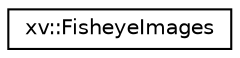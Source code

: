 digraph "Graphical Class Hierarchy"
{
 // LATEX_PDF_SIZE
  edge [fontname="Helvetica",fontsize="10",labelfontname="Helvetica",labelfontsize="10"];
  node [fontname="Helvetica",fontsize="10",shape=record];
  rankdir="LR";
  Node0 [label="xv::FisheyeImages",height=0.2,width=0.4,color="black", fillcolor="white", style="filled",URL="$structxv_1_1FisheyeImages.html",tooltip="Images coming from xv::FisheyeCameras sensor system used for visual SLAM."];
}
